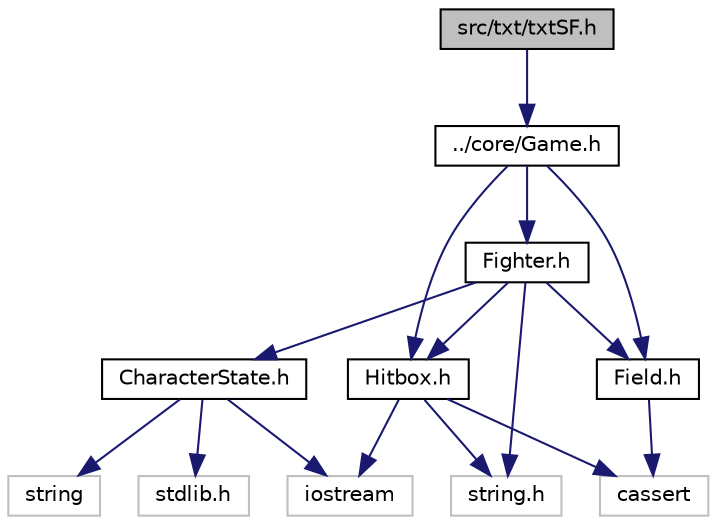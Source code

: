 digraph "src/txt/txtSF.h"
{
 // LATEX_PDF_SIZE
  edge [fontname="Helvetica",fontsize="10",labelfontname="Helvetica",labelfontsize="10"];
  node [fontname="Helvetica",fontsize="10",shape=record];
  Node1 [label="src/txt/txtSF.h",height=0.2,width=0.4,color="black", fillcolor="grey75", style="filled", fontcolor="black",tooltip=" "];
  Node1 -> Node2 [color="midnightblue",fontsize="10",style="solid"];
  Node2 [label="../core/Game.h",height=0.2,width=0.4,color="black", fillcolor="white", style="filled",URL="$Game_8h.html",tooltip="Module qui gère le jeu LIF-FIGHTER."];
  Node2 -> Node3 [color="midnightblue",fontsize="10",style="solid"];
  Node3 [label="Fighter.h",height=0.2,width=0.4,color="black", fillcolor="white", style="filled",URL="$Fighter_8h.html",tooltip="Module qui gère un personnage."];
  Node3 -> Node4 [color="midnightblue",fontsize="10",style="solid"];
  Node4 [label="string.h",height=0.2,width=0.4,color="grey75", fillcolor="white", style="filled",tooltip=" "];
  Node3 -> Node5 [color="midnightblue",fontsize="10",style="solid"];
  Node5 [label="Field.h",height=0.2,width=0.4,color="black", fillcolor="white", style="filled",URL="$Field_8h.html",tooltip="Module qui gère le terrain (Field)"];
  Node5 -> Node6 [color="midnightblue",fontsize="10",style="solid"];
  Node6 [label="cassert",height=0.2,width=0.4,color="grey75", fillcolor="white", style="filled",tooltip=" "];
  Node3 -> Node7 [color="midnightblue",fontsize="10",style="solid"];
  Node7 [label="Hitbox.h",height=0.2,width=0.4,color="black", fillcolor="white", style="filled",URL="$Hitbox_8h.html",tooltip=" "];
  Node7 -> Node8 [color="midnightblue",fontsize="10",style="solid"];
  Node8 [label="iostream",height=0.2,width=0.4,color="grey75", fillcolor="white", style="filled",tooltip=" "];
  Node7 -> Node6 [color="midnightblue",fontsize="10",style="solid"];
  Node7 -> Node4 [color="midnightblue",fontsize="10",style="solid"];
  Node3 -> Node9 [color="midnightblue",fontsize="10",style="solid"];
  Node9 [label="CharacterState.h",height=0.2,width=0.4,color="black", fillcolor="white", style="filled",URL="$CharacterState_8h.html",tooltip=" "];
  Node9 -> Node10 [color="midnightblue",fontsize="10",style="solid"];
  Node10 [label="string",height=0.2,width=0.4,color="grey75", fillcolor="white", style="filled",tooltip=" "];
  Node9 -> Node11 [color="midnightblue",fontsize="10",style="solid"];
  Node11 [label="stdlib.h",height=0.2,width=0.4,color="grey75", fillcolor="white", style="filled",tooltip=" "];
  Node9 -> Node8 [color="midnightblue",fontsize="10",style="solid"];
  Node2 -> Node5 [color="midnightblue",fontsize="10",style="solid"];
  Node2 -> Node7 [color="midnightblue",fontsize="10",style="solid"];
}
